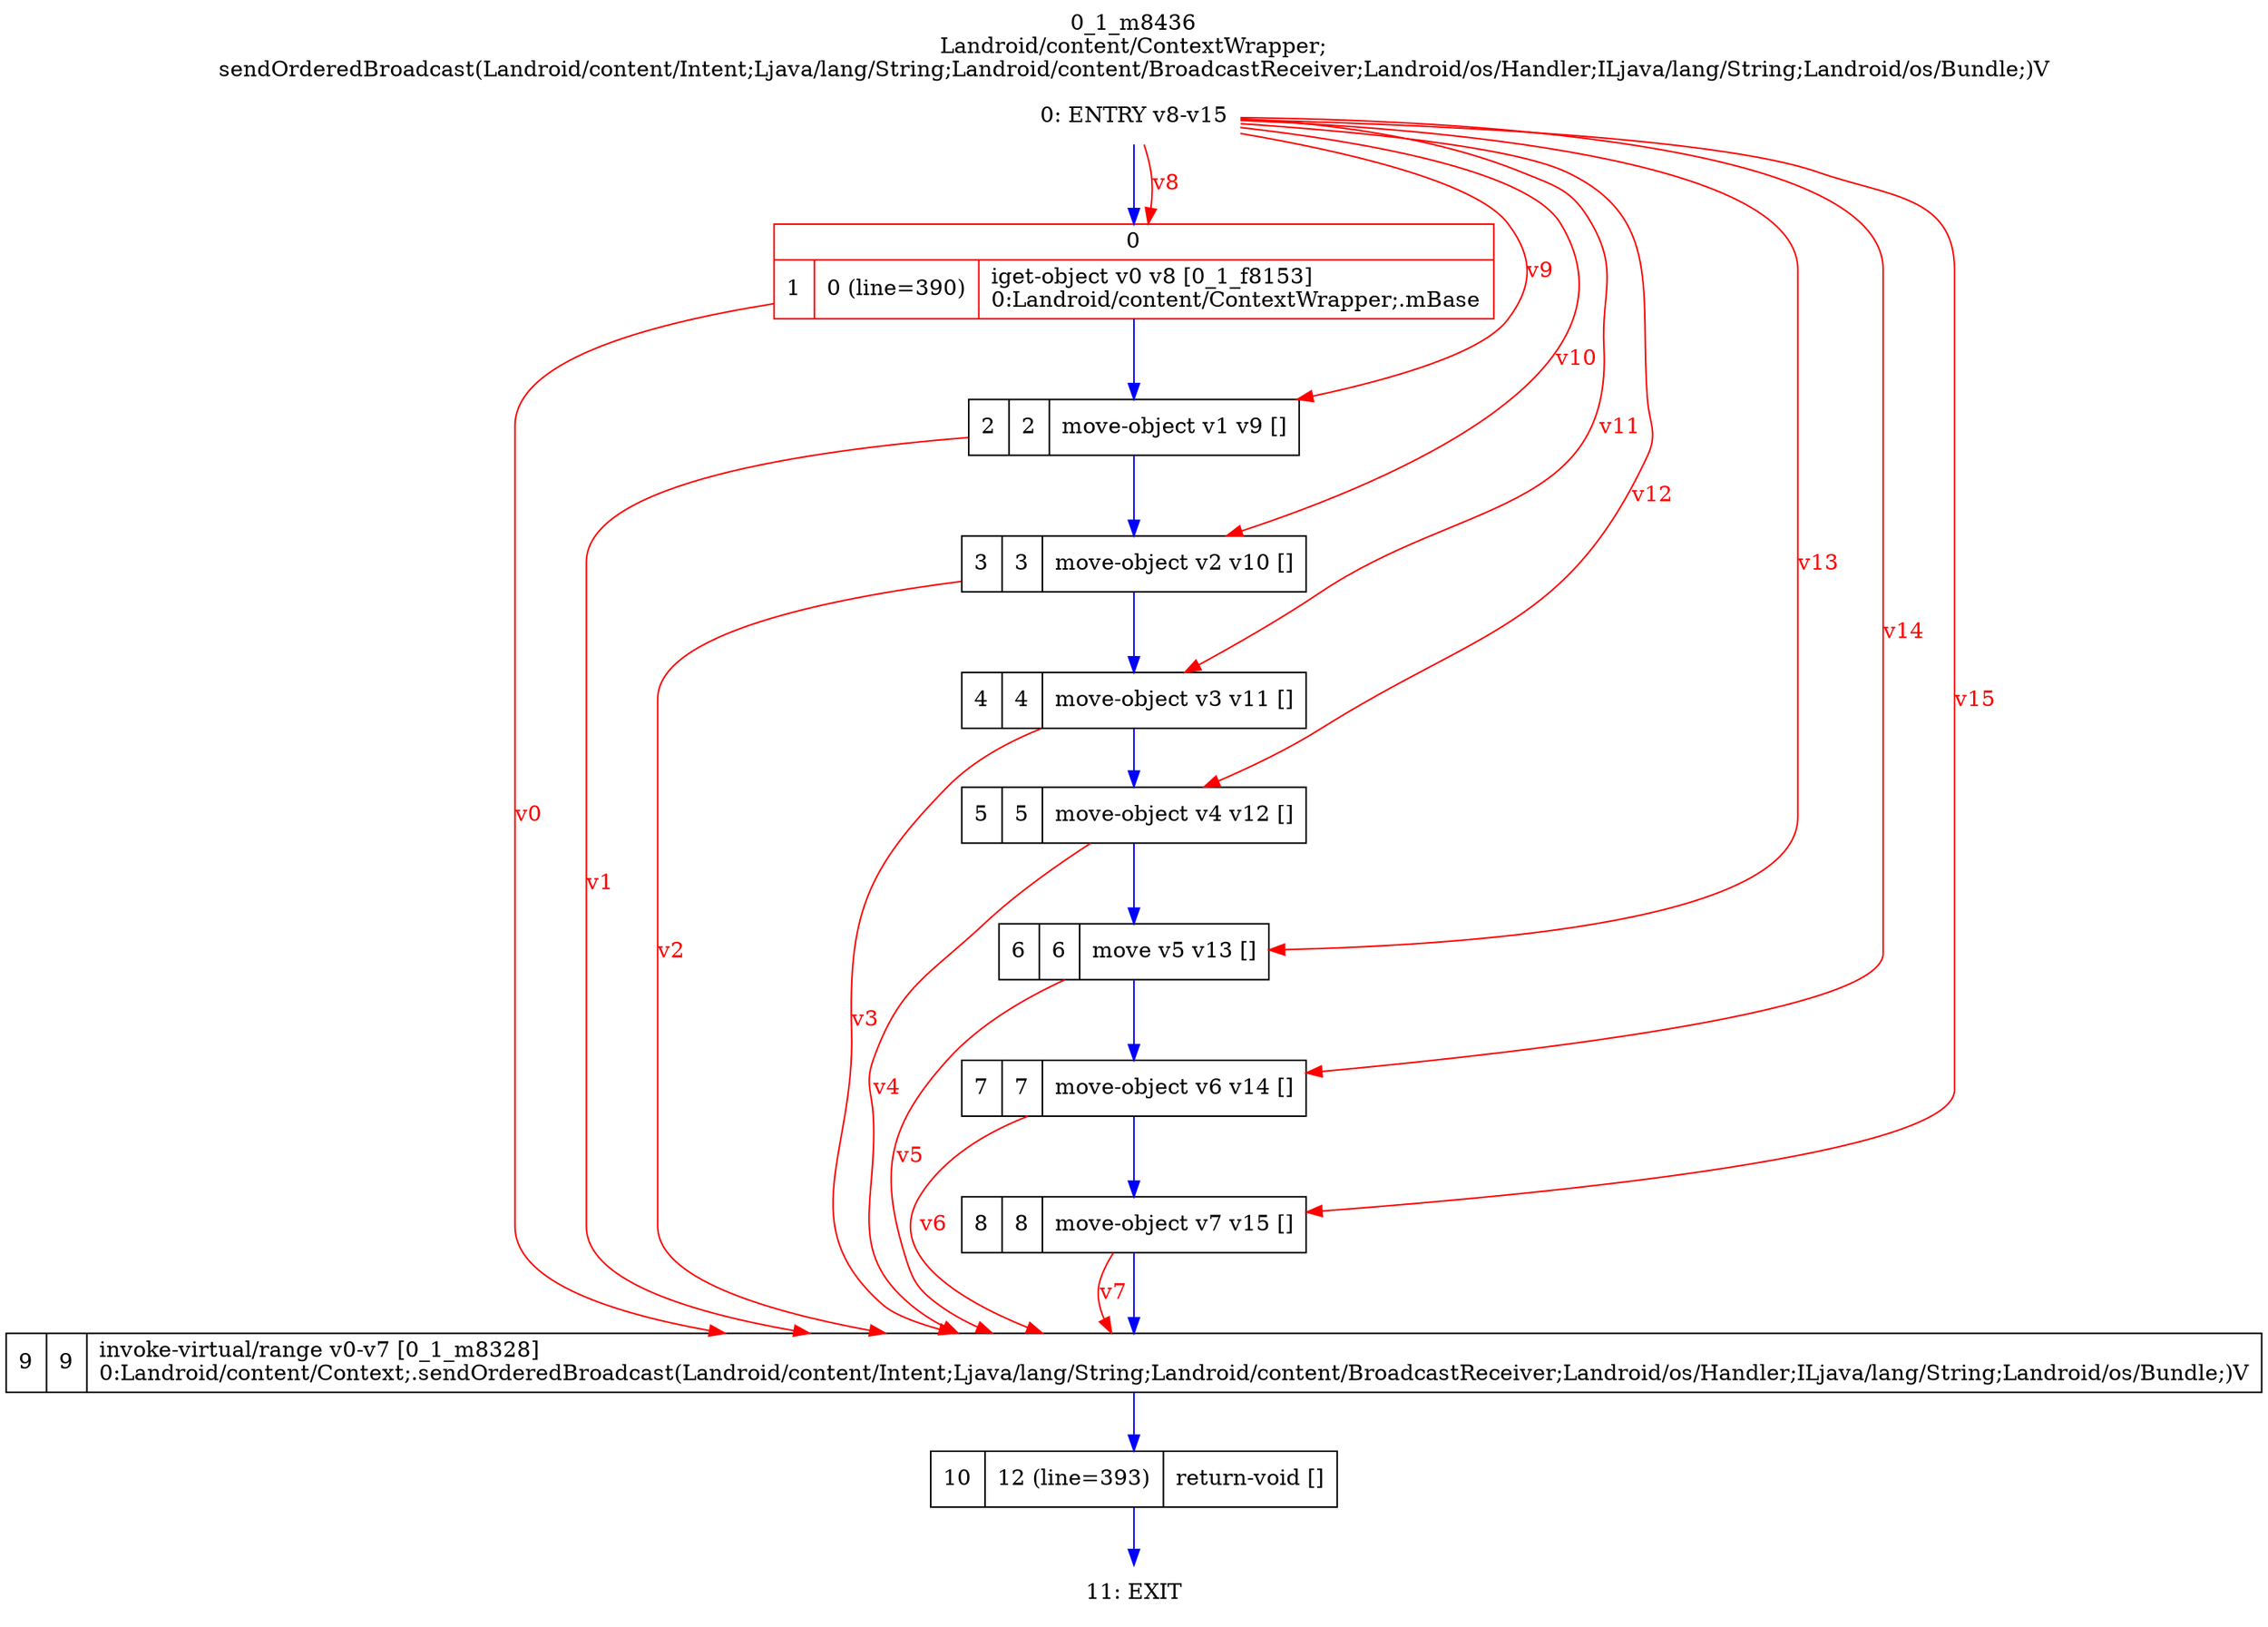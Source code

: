 digraph G {
rankdir=UD;
labelloc=t;
label="0_1_m8436\nLandroid/content/ContextWrapper;
sendOrderedBroadcast(Landroid/content/Intent;Ljava/lang/String;Landroid/content/BroadcastReceiver;Landroid/os/Handler;ILjava/lang/String;Landroid/os/Bundle;)V";
0[label="0: ENTRY v8-v15",shape=plaintext];
1[label="{0|{1|0 (line=390)|iget-object v0 v8 [0_1_f8153]\l0:Landroid/content/ContextWrapper;.mBase\l}}",shape=record, color=red];
2[label="2|2|move-object v1 v9 []\l",shape=record];
3[label="3|3|move-object v2 v10 []\l",shape=record];
4[label="4|4|move-object v3 v11 []\l",shape=record];
5[label="5|5|move-object v4 v12 []\l",shape=record];
6[label="6|6|move v5 v13 []\l",shape=record];
7[label="7|7|move-object v6 v14 []\l",shape=record];
8[label="8|8|move-object v7 v15 []\l",shape=record];
9[label="9|9|invoke-virtual/range v0-v7 [0_1_m8328]\l0:Landroid/content/Context;.sendOrderedBroadcast(Landroid/content/Intent;Ljava/lang/String;Landroid/content/BroadcastReceiver;Landroid/os/Handler;ILjava/lang/String;Landroid/os/Bundle;)V\l",shape=record,URL="0_1_m8328.dot"];
10[label="10|12 (line=393)|return-void []\l",shape=record];
11[label="11: EXIT",shape=plaintext];
0->1 [color=blue, fontcolor=blue,weight=100, taillabel=""];
1->2 [color=blue, fontcolor=blue,weight=100, taillabel=""];
2->3 [color=blue, fontcolor=blue,weight=100, taillabel=""];
3->4 [color=blue, fontcolor=blue,weight=100, taillabel=""];
4->5 [color=blue, fontcolor=blue,weight=100, taillabel=""];
5->6 [color=blue, fontcolor=blue,weight=100, taillabel=""];
6->7 [color=blue, fontcolor=blue,weight=100, taillabel=""];
7->8 [color=blue, fontcolor=blue,weight=100, taillabel=""];
8->9 [color=blue, fontcolor=blue,weight=100, taillabel=""];
9->10 [color=blue, fontcolor=blue,weight=100, taillabel=""];
10->11 [color=blue, fontcolor=blue,weight=100, taillabel=""];
0->1 [color=red, fontcolor=red, label="v8"];
0->2 [color=red, fontcolor=red, label="v9"];
0->3 [color=red, fontcolor=red, label="v10"];
0->4 [color=red, fontcolor=red, label="v11"];
0->5 [color=red, fontcolor=red, label="v12"];
0->6 [color=red, fontcolor=red, label="v13"];
0->7 [color=red, fontcolor=red, label="v14"];
0->8 [color=red, fontcolor=red, label="v15"];
1->9 [color=red, fontcolor=red, label="v0"];
2->9 [color=red, fontcolor=red, label="v1"];
3->9 [color=red, fontcolor=red, label="v2"];
4->9 [color=red, fontcolor=red, label="v3"];
5->9 [color=red, fontcolor=red, label="v4"];
6->9 [color=red, fontcolor=red, label="v5"];
7->9 [color=red, fontcolor=red, label="v6"];
8->9 [color=red, fontcolor=red, label="v7"];
}
